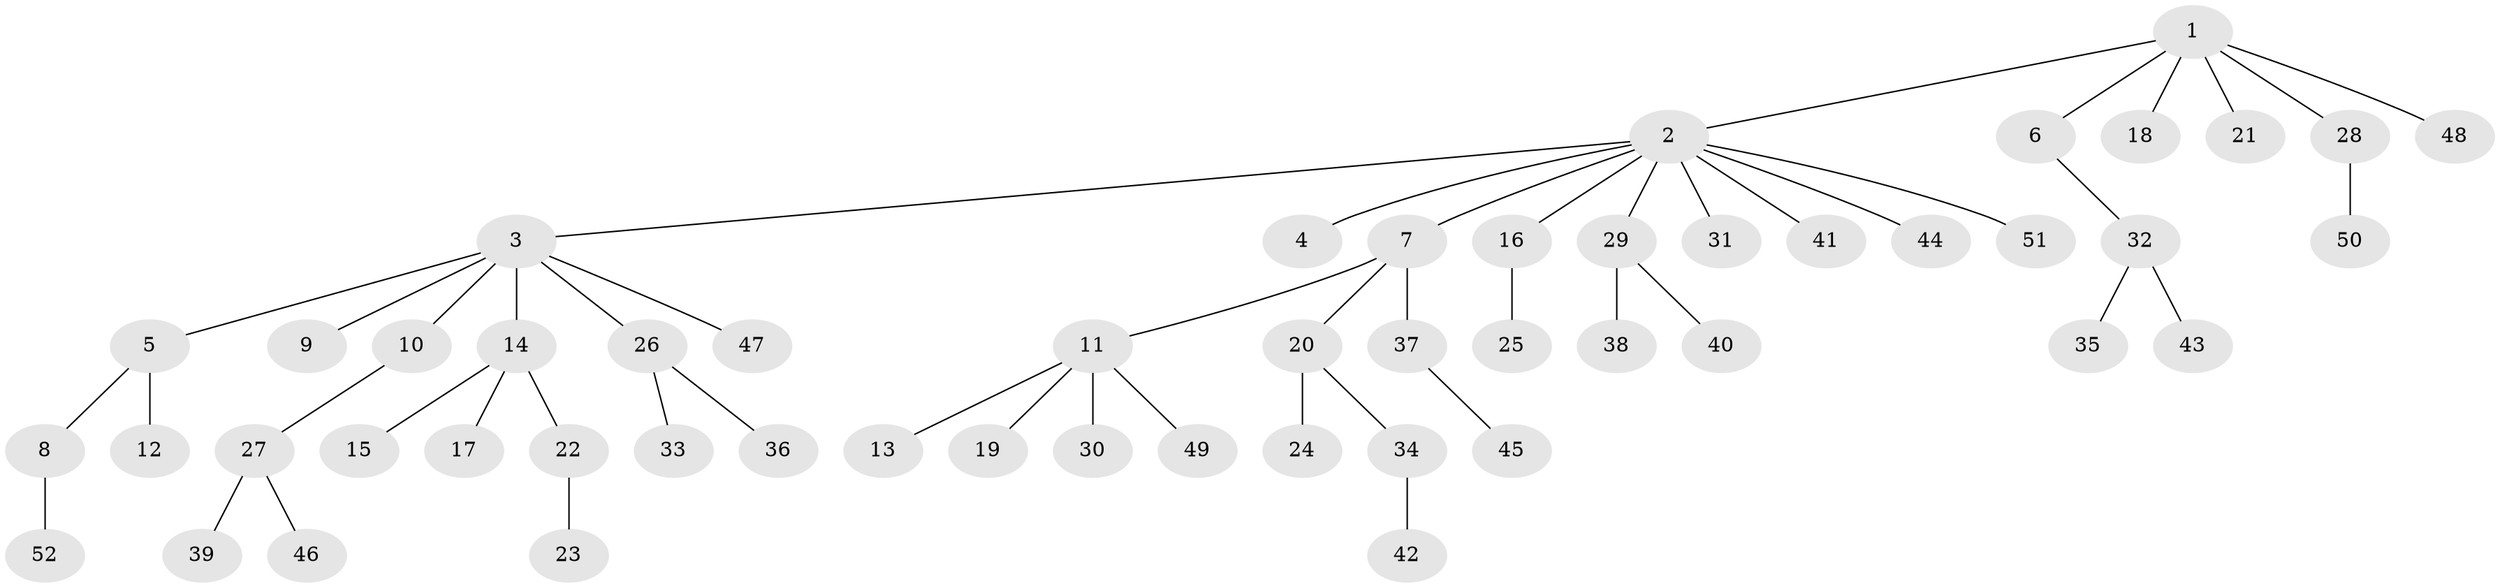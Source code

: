 // coarse degree distribution, {5: 0.02631578947368421, 9: 0.02631578947368421, 6: 0.02631578947368421, 1: 0.6052631578947368, 2: 0.18421052631578946, 4: 0.05263157894736842, 3: 0.07894736842105263}
// Generated by graph-tools (version 1.1) at 2025/52/03/04/25 22:52:00]
// undirected, 52 vertices, 51 edges
graph export_dot {
  node [color=gray90,style=filled];
  1;
  2;
  3;
  4;
  5;
  6;
  7;
  8;
  9;
  10;
  11;
  12;
  13;
  14;
  15;
  16;
  17;
  18;
  19;
  20;
  21;
  22;
  23;
  24;
  25;
  26;
  27;
  28;
  29;
  30;
  31;
  32;
  33;
  34;
  35;
  36;
  37;
  38;
  39;
  40;
  41;
  42;
  43;
  44;
  45;
  46;
  47;
  48;
  49;
  50;
  51;
  52;
  1 -- 2;
  1 -- 6;
  1 -- 18;
  1 -- 21;
  1 -- 28;
  1 -- 48;
  2 -- 3;
  2 -- 4;
  2 -- 7;
  2 -- 16;
  2 -- 29;
  2 -- 31;
  2 -- 41;
  2 -- 44;
  2 -- 51;
  3 -- 5;
  3 -- 9;
  3 -- 10;
  3 -- 14;
  3 -- 26;
  3 -- 47;
  5 -- 8;
  5 -- 12;
  6 -- 32;
  7 -- 11;
  7 -- 20;
  7 -- 37;
  8 -- 52;
  10 -- 27;
  11 -- 13;
  11 -- 19;
  11 -- 30;
  11 -- 49;
  14 -- 15;
  14 -- 17;
  14 -- 22;
  16 -- 25;
  20 -- 24;
  20 -- 34;
  22 -- 23;
  26 -- 33;
  26 -- 36;
  27 -- 39;
  27 -- 46;
  28 -- 50;
  29 -- 38;
  29 -- 40;
  32 -- 35;
  32 -- 43;
  34 -- 42;
  37 -- 45;
}
